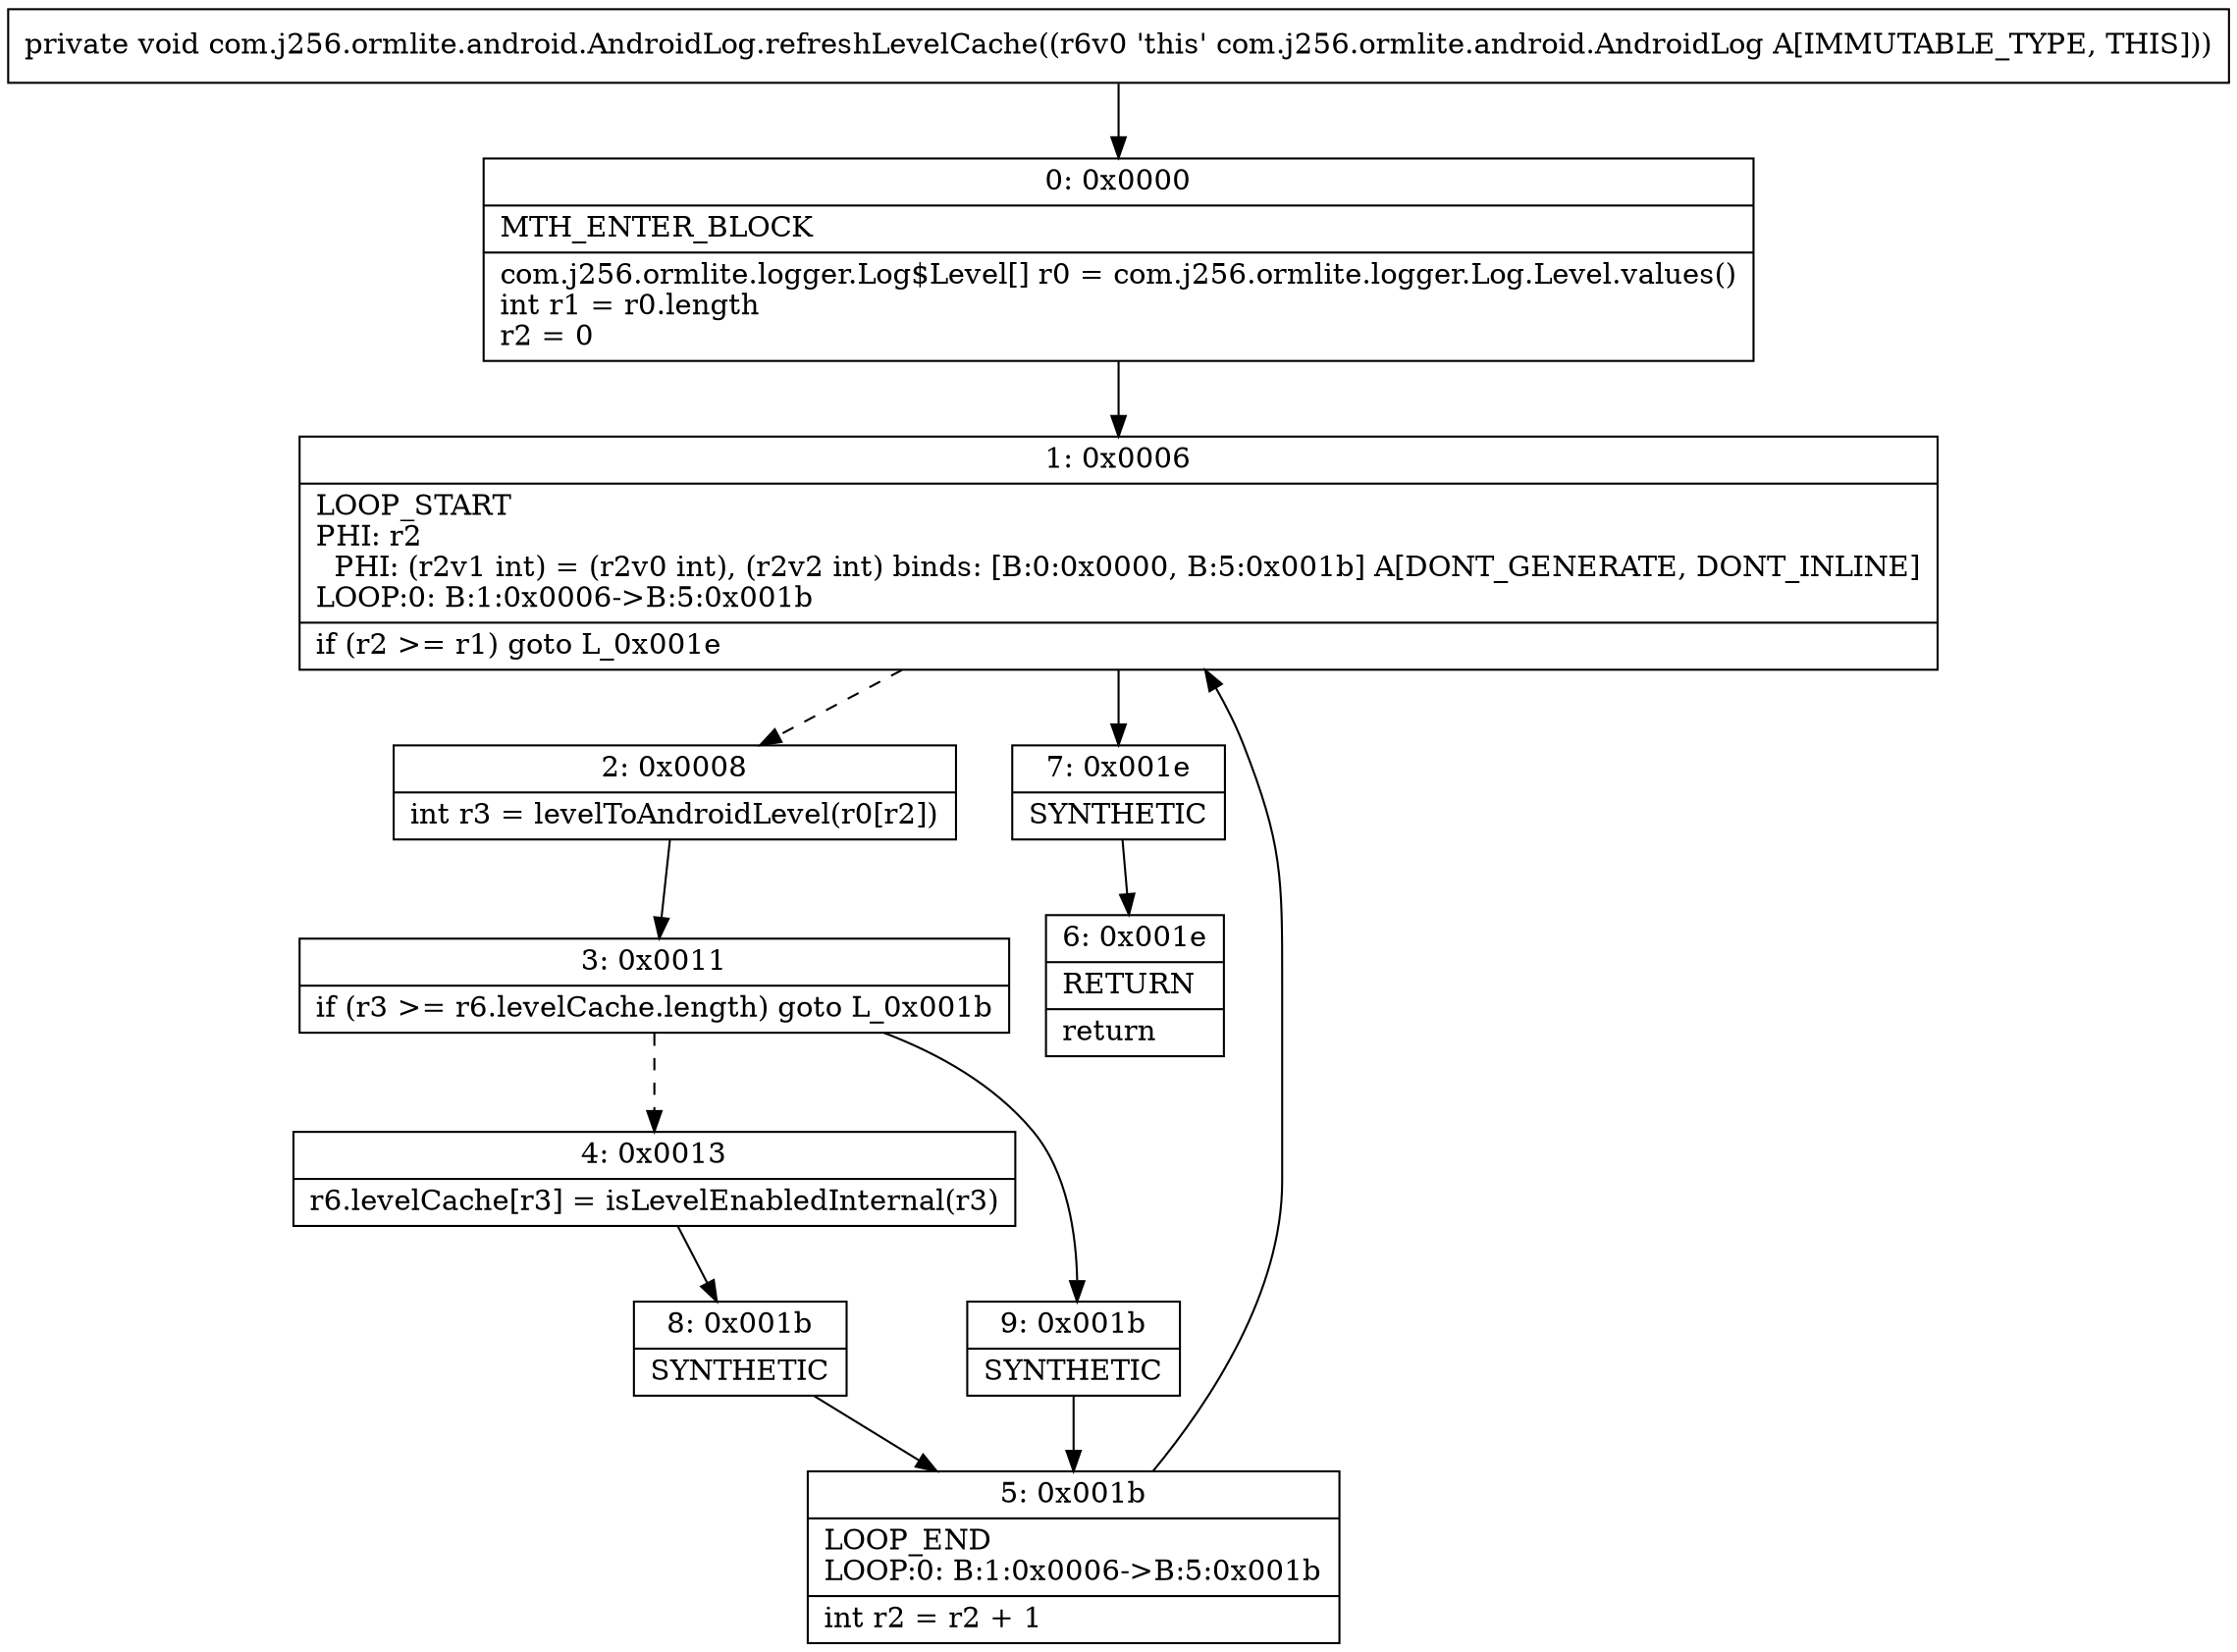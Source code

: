 digraph "CFG forcom.j256.ormlite.android.AndroidLog.refreshLevelCache()V" {
Node_0 [shape=record,label="{0\:\ 0x0000|MTH_ENTER_BLOCK\l|com.j256.ormlite.logger.Log$Level[] r0 = com.j256.ormlite.logger.Log.Level.values()\lint r1 = r0.length\lr2 = 0\l}"];
Node_1 [shape=record,label="{1\:\ 0x0006|LOOP_START\lPHI: r2 \l  PHI: (r2v1 int) = (r2v0 int), (r2v2 int) binds: [B:0:0x0000, B:5:0x001b] A[DONT_GENERATE, DONT_INLINE]\lLOOP:0: B:1:0x0006\-\>B:5:0x001b\l|if (r2 \>= r1) goto L_0x001e\l}"];
Node_2 [shape=record,label="{2\:\ 0x0008|int r3 = levelToAndroidLevel(r0[r2])\l}"];
Node_3 [shape=record,label="{3\:\ 0x0011|if (r3 \>= r6.levelCache.length) goto L_0x001b\l}"];
Node_4 [shape=record,label="{4\:\ 0x0013|r6.levelCache[r3] = isLevelEnabledInternal(r3)\l}"];
Node_5 [shape=record,label="{5\:\ 0x001b|LOOP_END\lLOOP:0: B:1:0x0006\-\>B:5:0x001b\l|int r2 = r2 + 1\l}"];
Node_6 [shape=record,label="{6\:\ 0x001e|RETURN\l|return\l}"];
Node_7 [shape=record,label="{7\:\ 0x001e|SYNTHETIC\l}"];
Node_8 [shape=record,label="{8\:\ 0x001b|SYNTHETIC\l}"];
Node_9 [shape=record,label="{9\:\ 0x001b|SYNTHETIC\l}"];
MethodNode[shape=record,label="{private void com.j256.ormlite.android.AndroidLog.refreshLevelCache((r6v0 'this' com.j256.ormlite.android.AndroidLog A[IMMUTABLE_TYPE, THIS])) }"];
MethodNode -> Node_0;
Node_0 -> Node_1;
Node_1 -> Node_2[style=dashed];
Node_1 -> Node_7;
Node_2 -> Node_3;
Node_3 -> Node_4[style=dashed];
Node_3 -> Node_9;
Node_4 -> Node_8;
Node_5 -> Node_1;
Node_7 -> Node_6;
Node_8 -> Node_5;
Node_9 -> Node_5;
}

